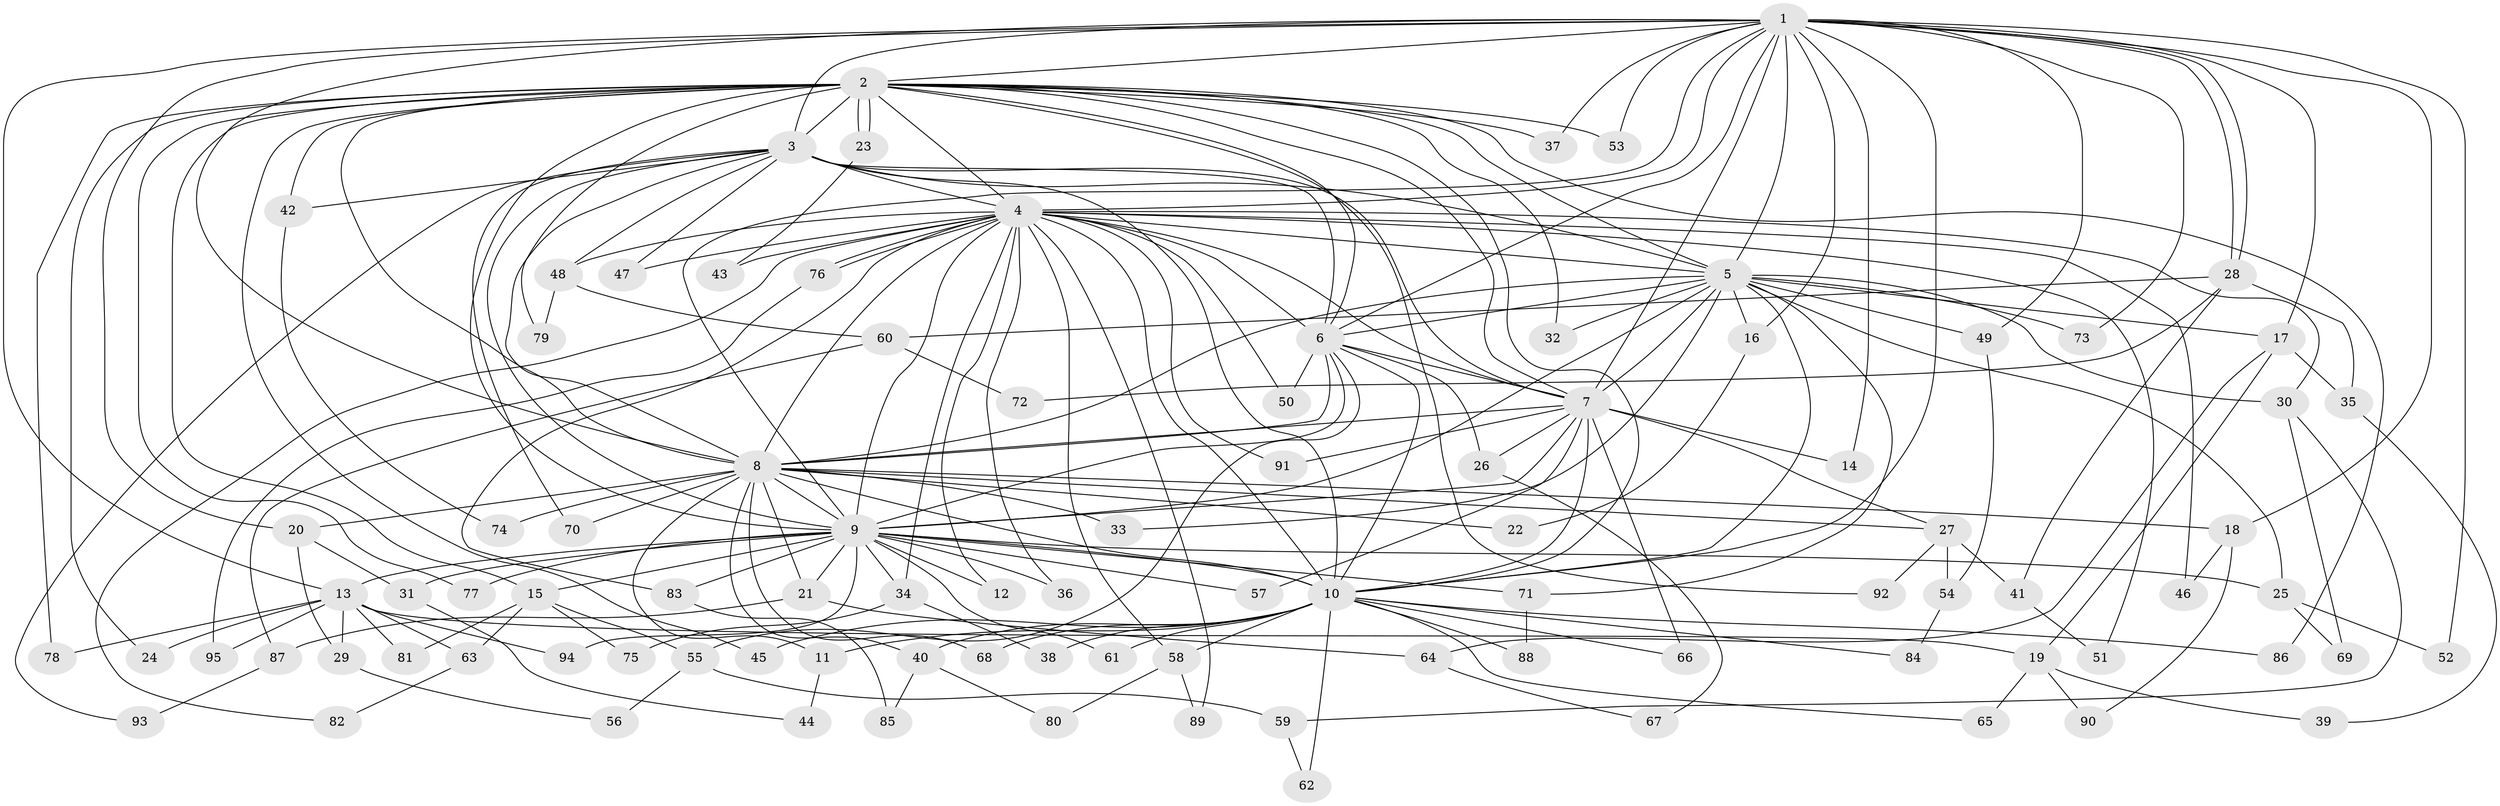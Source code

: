 // Generated by graph-tools (version 1.1) at 2025/49/03/09/25 03:49:33]
// undirected, 95 vertices, 215 edges
graph export_dot {
graph [start="1"]
  node [color=gray90,style=filled];
  1;
  2;
  3;
  4;
  5;
  6;
  7;
  8;
  9;
  10;
  11;
  12;
  13;
  14;
  15;
  16;
  17;
  18;
  19;
  20;
  21;
  22;
  23;
  24;
  25;
  26;
  27;
  28;
  29;
  30;
  31;
  32;
  33;
  34;
  35;
  36;
  37;
  38;
  39;
  40;
  41;
  42;
  43;
  44;
  45;
  46;
  47;
  48;
  49;
  50;
  51;
  52;
  53;
  54;
  55;
  56;
  57;
  58;
  59;
  60;
  61;
  62;
  63;
  64;
  65;
  66;
  67;
  68;
  69;
  70;
  71;
  72;
  73;
  74;
  75;
  76;
  77;
  78;
  79;
  80;
  81;
  82;
  83;
  84;
  85;
  86;
  87;
  88;
  89;
  90;
  91;
  92;
  93;
  94;
  95;
  1 -- 2;
  1 -- 3;
  1 -- 4;
  1 -- 5;
  1 -- 6;
  1 -- 7;
  1 -- 8;
  1 -- 9;
  1 -- 10;
  1 -- 13;
  1 -- 14;
  1 -- 16;
  1 -- 17;
  1 -- 18;
  1 -- 20;
  1 -- 28;
  1 -- 28;
  1 -- 37;
  1 -- 49;
  1 -- 52;
  1 -- 53;
  1 -- 73;
  2 -- 3;
  2 -- 4;
  2 -- 5;
  2 -- 6;
  2 -- 7;
  2 -- 8;
  2 -- 9;
  2 -- 10;
  2 -- 15;
  2 -- 23;
  2 -- 23;
  2 -- 24;
  2 -- 32;
  2 -- 37;
  2 -- 42;
  2 -- 45;
  2 -- 53;
  2 -- 77;
  2 -- 78;
  2 -- 79;
  2 -- 86;
  2 -- 92;
  3 -- 4;
  3 -- 5;
  3 -- 6;
  3 -- 7;
  3 -- 8;
  3 -- 9;
  3 -- 10;
  3 -- 42;
  3 -- 47;
  3 -- 48;
  3 -- 70;
  3 -- 93;
  4 -- 5;
  4 -- 6;
  4 -- 7;
  4 -- 8;
  4 -- 9;
  4 -- 10;
  4 -- 12;
  4 -- 30;
  4 -- 34;
  4 -- 36;
  4 -- 43;
  4 -- 46;
  4 -- 47;
  4 -- 48;
  4 -- 50;
  4 -- 51;
  4 -- 58;
  4 -- 76;
  4 -- 76;
  4 -- 82;
  4 -- 83;
  4 -- 89;
  4 -- 91;
  5 -- 6;
  5 -- 7;
  5 -- 8;
  5 -- 9;
  5 -- 10;
  5 -- 16;
  5 -- 17;
  5 -- 25;
  5 -- 30;
  5 -- 32;
  5 -- 33;
  5 -- 49;
  5 -- 71;
  5 -- 73;
  6 -- 7;
  6 -- 8;
  6 -- 9;
  6 -- 10;
  6 -- 26;
  6 -- 50;
  6 -- 55;
  7 -- 8;
  7 -- 9;
  7 -- 10;
  7 -- 14;
  7 -- 26;
  7 -- 27;
  7 -- 57;
  7 -- 66;
  7 -- 91;
  8 -- 9;
  8 -- 10;
  8 -- 11;
  8 -- 18;
  8 -- 20;
  8 -- 21;
  8 -- 22;
  8 -- 27;
  8 -- 33;
  8 -- 40;
  8 -- 68;
  8 -- 70;
  8 -- 74;
  9 -- 10;
  9 -- 12;
  9 -- 13;
  9 -- 15;
  9 -- 21;
  9 -- 25;
  9 -- 31;
  9 -- 34;
  9 -- 36;
  9 -- 57;
  9 -- 61;
  9 -- 71;
  9 -- 77;
  9 -- 83;
  9 -- 94;
  10 -- 11;
  10 -- 38;
  10 -- 40;
  10 -- 45;
  10 -- 58;
  10 -- 61;
  10 -- 62;
  10 -- 65;
  10 -- 66;
  10 -- 68;
  10 -- 84;
  10 -- 86;
  10 -- 88;
  11 -- 44;
  13 -- 19;
  13 -- 24;
  13 -- 29;
  13 -- 63;
  13 -- 78;
  13 -- 81;
  13 -- 94;
  13 -- 95;
  15 -- 55;
  15 -- 63;
  15 -- 75;
  15 -- 81;
  16 -- 22;
  17 -- 19;
  17 -- 35;
  17 -- 64;
  18 -- 46;
  18 -- 90;
  19 -- 39;
  19 -- 65;
  19 -- 90;
  20 -- 29;
  20 -- 31;
  21 -- 64;
  21 -- 87;
  23 -- 43;
  25 -- 52;
  25 -- 69;
  26 -- 67;
  27 -- 41;
  27 -- 54;
  27 -- 92;
  28 -- 35;
  28 -- 41;
  28 -- 60;
  28 -- 72;
  29 -- 56;
  30 -- 59;
  30 -- 69;
  31 -- 44;
  34 -- 38;
  34 -- 75;
  35 -- 39;
  40 -- 80;
  40 -- 85;
  41 -- 51;
  42 -- 74;
  48 -- 60;
  48 -- 79;
  49 -- 54;
  54 -- 84;
  55 -- 56;
  55 -- 59;
  58 -- 80;
  58 -- 89;
  59 -- 62;
  60 -- 72;
  60 -- 87;
  63 -- 82;
  64 -- 67;
  71 -- 88;
  76 -- 95;
  83 -- 85;
  87 -- 93;
}
